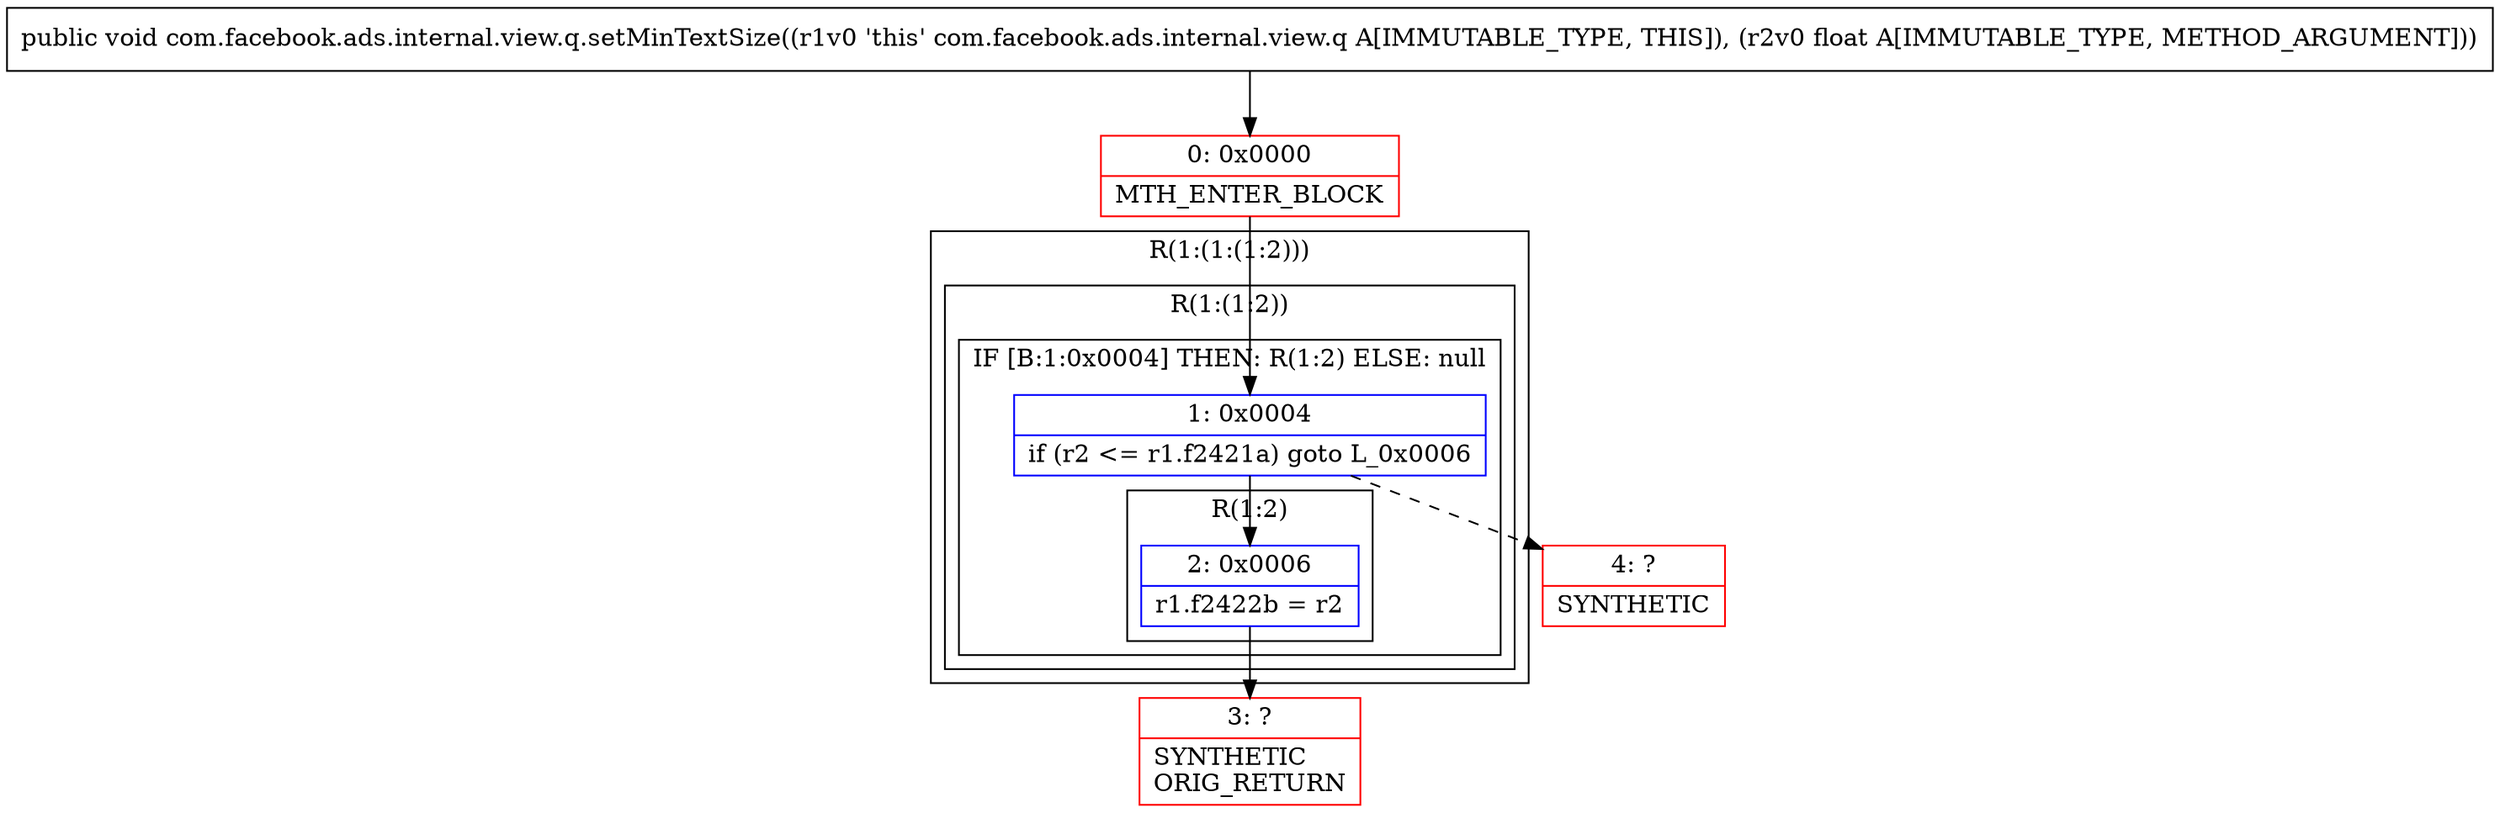 digraph "CFG forcom.facebook.ads.internal.view.q.setMinTextSize(F)V" {
subgraph cluster_Region_1702596488 {
label = "R(1:(1:(1:2)))";
node [shape=record,color=blue];
subgraph cluster_Region_1475434393 {
label = "R(1:(1:2))";
node [shape=record,color=blue];
subgraph cluster_IfRegion_1386236107 {
label = "IF [B:1:0x0004] THEN: R(1:2) ELSE: null";
node [shape=record,color=blue];
Node_1 [shape=record,label="{1\:\ 0x0004|if (r2 \<= r1.f2421a) goto L_0x0006\l}"];
subgraph cluster_Region_1854667950 {
label = "R(1:2)";
node [shape=record,color=blue];
Node_2 [shape=record,label="{2\:\ 0x0006|r1.f2422b = r2\l}"];
}
}
}
}
Node_0 [shape=record,color=red,label="{0\:\ 0x0000|MTH_ENTER_BLOCK\l}"];
Node_3 [shape=record,color=red,label="{3\:\ ?|SYNTHETIC\lORIG_RETURN\l}"];
Node_4 [shape=record,color=red,label="{4\:\ ?|SYNTHETIC\l}"];
MethodNode[shape=record,label="{public void com.facebook.ads.internal.view.q.setMinTextSize((r1v0 'this' com.facebook.ads.internal.view.q A[IMMUTABLE_TYPE, THIS]), (r2v0 float A[IMMUTABLE_TYPE, METHOD_ARGUMENT])) }"];
MethodNode -> Node_0;
Node_1 -> Node_2;
Node_1 -> Node_4[style=dashed];
Node_2 -> Node_3;
Node_0 -> Node_1;
}

